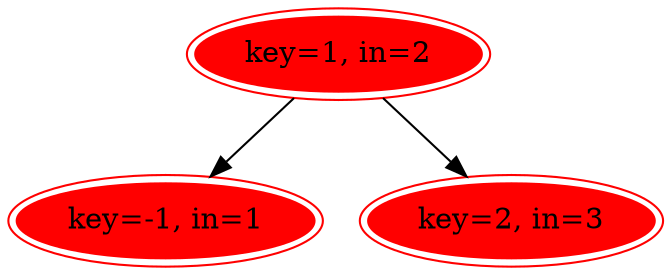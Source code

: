 digraph G {

	b [color = red, peripheries=2, style = filled, label="key=-1, in=1"];
	a [color = red, peripheries=2, style = filled, label="key=1, in=2"];
	c [color = red, peripheries=2, style = filled, label="key=2, in=3"];


	a -> b;
	a -> c;

}